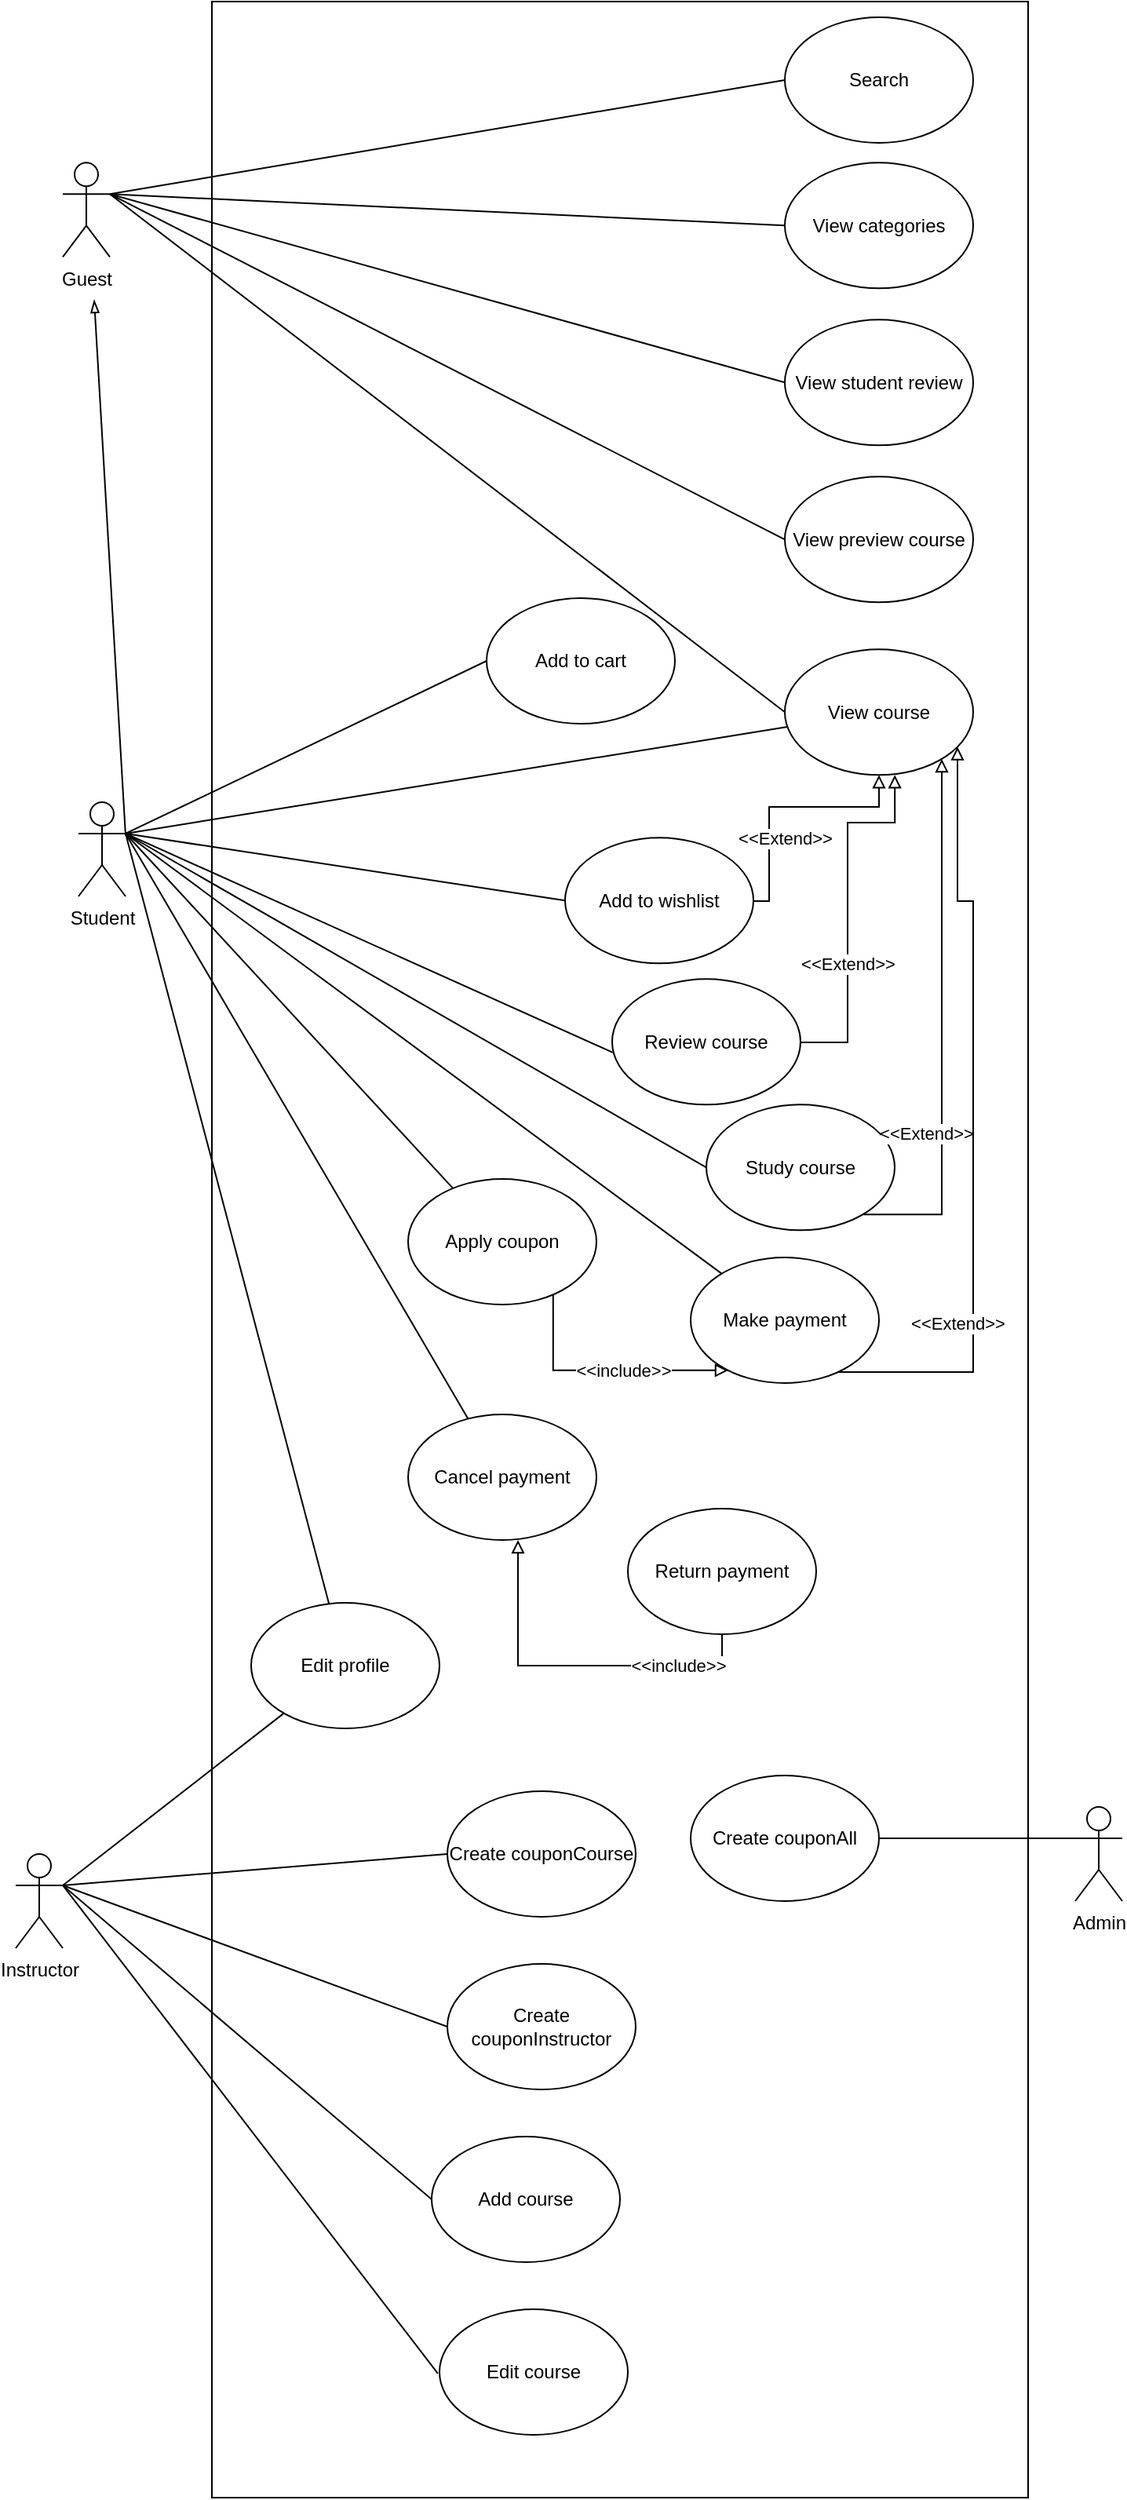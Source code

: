 <mxfile version="20.8.19" type="github">
  <diagram name="Page-1" id="NdD3XxwZcL9HfhGW4-kb">
    <mxGraphModel dx="1128" dy="850" grid="1" gridSize="10" guides="1" tooltips="1" connect="1" arrows="1" fold="1" page="1" pageScale="1" pageWidth="850" pageHeight="1100" math="0" shadow="0">
      <root>
        <mxCell id="0" />
        <mxCell id="1" parent="0" />
        <mxCell id="CaHp7utGRdH5ZOx2nv2D-84" value="" style="rounded=0;whiteSpace=wrap;html=1;fillColor=none;" parent="1" vertex="1">
          <mxGeometry x="230" y="20" width="520" height="1590" as="geometry" />
        </mxCell>
        <mxCell id="CaHp7utGRdH5ZOx2nv2D-1" value="Admin&lt;br&gt;" style="shape=umlActor;verticalLabelPosition=bottom;verticalAlign=top;html=1;outlineConnect=0;" parent="1" vertex="1">
          <mxGeometry x="780" y="1170" width="30" height="60" as="geometry" />
        </mxCell>
        <mxCell id="CaHp7utGRdH5ZOx2nv2D-2" value="Guest" style="shape=umlActor;verticalLabelPosition=bottom;verticalAlign=top;html=1;outlineConnect=0;" parent="1" vertex="1">
          <mxGeometry x="135" y="122.64" width="30" height="60" as="geometry" />
        </mxCell>
        <mxCell id="CaHp7utGRdH5ZOx2nv2D-3" value="Student" style="shape=umlActor;verticalLabelPosition=bottom;verticalAlign=top;html=1;outlineConnect=0;" parent="1" vertex="1">
          <mxGeometry x="145" y="530" width="30" height="60" as="geometry" />
        </mxCell>
        <mxCell id="CaHp7utGRdH5ZOx2nv2D-4" value="Instructor" style="shape=umlActor;verticalLabelPosition=bottom;verticalAlign=top;html=1;outlineConnect=0;" parent="1" vertex="1">
          <mxGeometry x="105" y="1200" width="30" height="60" as="geometry" />
        </mxCell>
        <mxCell id="CaHp7utGRdH5ZOx2nv2D-5" value="Search" style="ellipse;whiteSpace=wrap;html=1;" parent="1" vertex="1">
          <mxGeometry x="595" y="30" width="120" height="80" as="geometry" />
        </mxCell>
        <mxCell id="CaHp7utGRdH5ZOx2nv2D-6" value="View categories" style="ellipse;whiteSpace=wrap;html=1;" parent="1" vertex="1">
          <mxGeometry x="595" y="122.64" width="120" height="80" as="geometry" />
        </mxCell>
        <mxCell id="CaHp7utGRdH5ZOx2nv2D-8" value="View student review" style="ellipse;whiteSpace=wrap;html=1;" parent="1" vertex="1">
          <mxGeometry x="595" y="222.64" width="120" height="80" as="geometry" />
        </mxCell>
        <mxCell id="CaHp7utGRdH5ZOx2nv2D-9" value="View preview course" style="ellipse;whiteSpace=wrap;html=1;" parent="1" vertex="1">
          <mxGeometry x="595" y="322.64" width="120" height="80" as="geometry" />
        </mxCell>
        <mxCell id="CaHp7utGRdH5ZOx2nv2D-46" style="edgeStyle=orthogonalEdgeStyle;rounded=0;orthogonalLoop=1;jettySize=auto;html=1;exitX=0.5;exitY=1;exitDx=0;exitDy=0;endArrow=none;endFill=0;startArrow=block;startFill=0;" parent="1" source="CaHp7utGRdH5ZOx2nv2D-10" target="CaHp7utGRdH5ZOx2nv2D-13" edge="1">
          <mxGeometry relative="1" as="geometry">
            <mxPoint x="735" y="612.64" as="targetPoint" />
            <Array as="points">
              <mxPoint x="655" y="533" />
              <mxPoint x="585" y="533" />
              <mxPoint x="585" y="593" />
            </Array>
          </mxGeometry>
        </mxCell>
        <mxCell id="CaHp7utGRdH5ZOx2nv2D-47" value="&amp;lt;&amp;lt;Extend&amp;gt;&amp;gt;" style="edgeLabel;html=1;align=center;verticalAlign=middle;resizable=0;points=[];" parent="CaHp7utGRdH5ZOx2nv2D-46" vertex="1" connectable="0">
          <mxGeometry x="0.209" y="5" relative="1" as="geometry">
            <mxPoint x="5" y="13" as="offset" />
          </mxGeometry>
        </mxCell>
        <mxCell id="CaHp7utGRdH5ZOx2nv2D-10" value="View course" style="ellipse;whiteSpace=wrap;html=1;" parent="1" vertex="1">
          <mxGeometry x="595" y="432.64" width="120" height="80" as="geometry" />
        </mxCell>
        <mxCell id="CaHp7utGRdH5ZOx2nv2D-11" value="Add to cart" style="ellipse;whiteSpace=wrap;html=1;" parent="1" vertex="1">
          <mxGeometry x="405" y="400" width="120" height="80" as="geometry" />
        </mxCell>
        <mxCell id="CaHp7utGRdH5ZOx2nv2D-13" value="Add to wishlist" style="ellipse;whiteSpace=wrap;html=1;" parent="1" vertex="1">
          <mxGeometry x="455" y="552.64" width="120" height="80" as="geometry" />
        </mxCell>
        <mxCell id="CaHp7utGRdH5ZOx2nv2D-14" value="Review course" style="ellipse;whiteSpace=wrap;html=1;" parent="1" vertex="1">
          <mxGeometry x="485" y="642.64" width="120" height="80" as="geometry" />
        </mxCell>
        <mxCell id="CaHp7utGRdH5ZOx2nv2D-15" value="Study course" style="ellipse;whiteSpace=wrap;html=1;" parent="1" vertex="1">
          <mxGeometry x="545" y="722.64" width="120" height="80" as="geometry" />
        </mxCell>
        <mxCell id="CaHp7utGRdH5ZOx2nv2D-56" style="edgeStyle=orthogonalEdgeStyle;rounded=0;orthogonalLoop=1;jettySize=auto;html=1;startArrow=block;startFill=0;endArrow=none;endFill=0;exitX=0.2;exitY=0.899;exitDx=0;exitDy=0;exitPerimeter=0;" parent="1" source="CaHp7utGRdH5ZOx2nv2D-16" edge="1">
          <mxGeometry relative="1" as="geometry">
            <mxPoint x="534.984" y="879.424" as="sourcePoint" />
            <mxPoint x="447.41" y="828.852" as="targetPoint" />
            <Array as="points">
              <mxPoint x="447" y="892" />
            </Array>
          </mxGeometry>
        </mxCell>
        <mxCell id="CaHp7utGRdH5ZOx2nv2D-59" value="&amp;lt;&amp;lt;include&amp;gt;&amp;gt;" style="edgeLabel;html=1;align=center;verticalAlign=middle;resizable=0;points=[];" parent="CaHp7utGRdH5ZOx2nv2D-56" vertex="1" connectable="0">
          <mxGeometry x="0.722" y="1" relative="1" as="geometry">
            <mxPoint x="45" y="39" as="offset" />
          </mxGeometry>
        </mxCell>
        <mxCell id="CaHp7utGRdH5ZOx2nv2D-16" value="Make payment" style="ellipse;whiteSpace=wrap;html=1;" parent="1" vertex="1">
          <mxGeometry x="535" y="820" width="120" height="80" as="geometry" />
        </mxCell>
        <mxCell id="CaHp7utGRdH5ZOx2nv2D-17" value="Apply coupon" style="ellipse;whiteSpace=wrap;html=1;" parent="1" vertex="1">
          <mxGeometry x="355" y="770" width="120" height="80" as="geometry" />
        </mxCell>
        <mxCell id="CaHp7utGRdH5ZOx2nv2D-18" value="Cancel payment" style="ellipse;whiteSpace=wrap;html=1;" parent="1" vertex="1">
          <mxGeometry x="355" y="920" width="120" height="80" as="geometry" />
        </mxCell>
        <mxCell id="CaHp7utGRdH5ZOx2nv2D-19" value="Return payment" style="ellipse;whiteSpace=wrap;html=1;" parent="1" vertex="1">
          <mxGeometry x="495" y="980" width="120" height="80" as="geometry" />
        </mxCell>
        <mxCell id="CaHp7utGRdH5ZOx2nv2D-20" value="Create couponAll" style="ellipse;whiteSpace=wrap;html=1;" parent="1" vertex="1">
          <mxGeometry x="535" y="1150" width="120" height="80" as="geometry" />
        </mxCell>
        <mxCell id="CaHp7utGRdH5ZOx2nv2D-21" value="Create couponCourse" style="ellipse;whiteSpace=wrap;html=1;" parent="1" vertex="1">
          <mxGeometry x="380" y="1160" width="120" height="80" as="geometry" />
        </mxCell>
        <mxCell id="CaHp7utGRdH5ZOx2nv2D-22" value="Create couponInstructor" style="ellipse;whiteSpace=wrap;html=1;" parent="1" vertex="1">
          <mxGeometry x="380" y="1270" width="120" height="80" as="geometry" />
        </mxCell>
        <mxCell id="CaHp7utGRdH5ZOx2nv2D-23" value="Add course" style="ellipse;whiteSpace=wrap;html=1;" parent="1" vertex="1">
          <mxGeometry x="370" y="1380" width="120" height="80" as="geometry" />
        </mxCell>
        <mxCell id="CaHp7utGRdH5ZOx2nv2D-24" value="Edit profile" style="ellipse;whiteSpace=wrap;html=1;" parent="1" vertex="1">
          <mxGeometry x="255" y="1040" width="120" height="80" as="geometry" />
        </mxCell>
        <mxCell id="CaHp7utGRdH5ZOx2nv2D-25" value="Edit course" style="ellipse;whiteSpace=wrap;html=1;" parent="1" vertex="1">
          <mxGeometry x="375" y="1490" width="120" height="80" as="geometry" />
        </mxCell>
        <mxCell id="CaHp7utGRdH5ZOx2nv2D-30" value="" style="endArrow=none;html=1;rounded=0;exitX=1;exitY=0.333;exitDx=0;exitDy=0;exitPerimeter=0;" parent="1" source="CaHp7utGRdH5ZOx2nv2D-2" edge="1">
          <mxGeometry width="50" height="50" relative="1" as="geometry">
            <mxPoint x="365" y="152.64" as="sourcePoint" />
            <mxPoint x="595" y="70" as="targetPoint" />
          </mxGeometry>
        </mxCell>
        <mxCell id="CaHp7utGRdH5ZOx2nv2D-31" value="" style="endArrow=none;html=1;rounded=0;entryX=0;entryY=0.5;entryDx=0;entryDy=0;exitX=1;exitY=0.333;exitDx=0;exitDy=0;exitPerimeter=0;" parent="1" source="CaHp7utGRdH5ZOx2nv2D-2" target="CaHp7utGRdH5ZOx2nv2D-6" edge="1">
          <mxGeometry width="50" height="50" relative="1" as="geometry">
            <mxPoint x="245" y="140" as="sourcePoint" />
            <mxPoint x="575" y="102.64" as="targetPoint" />
          </mxGeometry>
        </mxCell>
        <mxCell id="CaHp7utGRdH5ZOx2nv2D-33" value="" style="endArrow=none;html=1;rounded=0;exitX=1;exitY=0.333;exitDx=0;exitDy=0;exitPerimeter=0;entryX=0;entryY=0.5;entryDx=0;entryDy=0;" parent="1" source="CaHp7utGRdH5ZOx2nv2D-2" target="CaHp7utGRdH5ZOx2nv2D-8" edge="1">
          <mxGeometry width="50" height="50" relative="1" as="geometry">
            <mxPoint x="525" y="152.64" as="sourcePoint" />
            <mxPoint x="575" y="102.64" as="targetPoint" />
          </mxGeometry>
        </mxCell>
        <mxCell id="CaHp7utGRdH5ZOx2nv2D-34" value="" style="endArrow=none;html=1;rounded=0;exitX=0;exitY=0.333;exitDx=0;exitDy=0;exitPerimeter=0;entryX=1;entryY=0.5;entryDx=0;entryDy=0;" parent="1" source="CaHp7utGRdH5ZOx2nv2D-1" target="CaHp7utGRdH5ZOx2nv2D-20" edge="1">
          <mxGeometry width="50" height="50" relative="1" as="geometry">
            <mxPoint x="570" y="832.64" as="sourcePoint" />
            <mxPoint x="620" y="782.64" as="targetPoint" />
          </mxGeometry>
        </mxCell>
        <mxCell id="CaHp7utGRdH5ZOx2nv2D-35" value="" style="endArrow=none;html=1;rounded=0;entryX=0;entryY=0.5;entryDx=0;entryDy=0;exitX=1;exitY=0.333;exitDx=0;exitDy=0;exitPerimeter=0;" parent="1" source="CaHp7utGRdH5ZOx2nv2D-2" target="CaHp7utGRdH5ZOx2nv2D-9" edge="1">
          <mxGeometry width="50" height="50" relative="1" as="geometry">
            <mxPoint x="165" y="150" as="sourcePoint" />
            <mxPoint x="725" y="272.64" as="targetPoint" />
          </mxGeometry>
        </mxCell>
        <mxCell id="CaHp7utGRdH5ZOx2nv2D-37" value="" style="endArrow=none;html=1;rounded=0;entryX=0;entryY=0.5;entryDx=0;entryDy=0;exitX=1;exitY=0.333;exitDx=0;exitDy=0;exitPerimeter=0;" parent="1" source="CaHp7utGRdH5ZOx2nv2D-2" target="CaHp7utGRdH5ZOx2nv2D-10" edge="1">
          <mxGeometry width="50" height="50" relative="1" as="geometry">
            <mxPoint x="165" y="140" as="sourcePoint" />
            <mxPoint x="725" y="272.64" as="targetPoint" />
          </mxGeometry>
        </mxCell>
        <mxCell id="CaHp7utGRdH5ZOx2nv2D-38" value="" style="endArrow=none;html=1;rounded=0;entryX=0;entryY=0.5;entryDx=0;entryDy=0;exitX=1;exitY=0.333;exitDx=0;exitDy=0;exitPerimeter=0;" parent="1" source="CaHp7utGRdH5ZOx2nv2D-3" target="CaHp7utGRdH5ZOx2nv2D-11" edge="1">
          <mxGeometry width="50" height="50" relative="1" as="geometry">
            <mxPoint x="345" y="592.64" as="sourcePoint" />
            <mxPoint x="725" y="532.64" as="targetPoint" />
          </mxGeometry>
        </mxCell>
        <mxCell id="CaHp7utGRdH5ZOx2nv2D-41" value="" style="endArrow=none;html=1;rounded=0;exitX=1;exitY=0.333;exitDx=0;exitDy=0;exitPerimeter=0;" parent="1" source="CaHp7utGRdH5ZOx2nv2D-3" target="CaHp7utGRdH5ZOx2nv2D-10" edge="1">
          <mxGeometry width="50" height="50" relative="1" as="geometry">
            <mxPoint x="675" y="502.64" as="sourcePoint" />
            <mxPoint x="725" y="452.64" as="targetPoint" />
          </mxGeometry>
        </mxCell>
        <mxCell id="CaHp7utGRdH5ZOx2nv2D-42" value="" style="endArrow=none;html=1;rounded=0;entryX=0;entryY=0.5;entryDx=0;entryDy=0;" parent="1" target="CaHp7utGRdH5ZOx2nv2D-13" edge="1">
          <mxGeometry width="50" height="50" relative="1" as="geometry">
            <mxPoint x="175" y="550" as="sourcePoint" />
            <mxPoint x="725" y="452.64" as="targetPoint" />
          </mxGeometry>
        </mxCell>
        <mxCell id="CaHp7utGRdH5ZOx2nv2D-43" value="" style="endArrow=none;html=1;rounded=0;exitX=1;exitY=0.333;exitDx=0;exitDy=0;exitPerimeter=0;entryX=0.003;entryY=0.585;entryDx=0;entryDy=0;entryPerimeter=0;" parent="1" source="CaHp7utGRdH5ZOx2nv2D-3" target="CaHp7utGRdH5ZOx2nv2D-14" edge="1">
          <mxGeometry width="50" height="50" relative="1" as="geometry">
            <mxPoint x="675" y="762.64" as="sourcePoint" />
            <mxPoint x="725" y="712.64" as="targetPoint" />
          </mxGeometry>
        </mxCell>
        <mxCell id="CaHp7utGRdH5ZOx2nv2D-44" value="" style="endArrow=none;html=1;rounded=0;entryX=0;entryY=0.5;entryDx=0;entryDy=0;" parent="1" target="CaHp7utGRdH5ZOx2nv2D-15" edge="1">
          <mxGeometry width="50" height="50" relative="1" as="geometry">
            <mxPoint x="175" y="550" as="sourcePoint" />
            <mxPoint x="725" y="712.64" as="targetPoint" />
          </mxGeometry>
        </mxCell>
        <mxCell id="CaHp7utGRdH5ZOx2nv2D-45" value="" style="endArrow=none;html=1;rounded=0;" parent="1" target="CaHp7utGRdH5ZOx2nv2D-16" edge="1">
          <mxGeometry width="50" height="50" relative="1" as="geometry">
            <mxPoint x="175" y="550" as="sourcePoint" />
            <mxPoint x="526.32" y="884.56" as="targetPoint" />
          </mxGeometry>
        </mxCell>
        <mxCell id="CaHp7utGRdH5ZOx2nv2D-48" style="edgeStyle=orthogonalEdgeStyle;rounded=0;orthogonalLoop=1;jettySize=auto;html=1;exitX=0.584;exitY=1;exitDx=0;exitDy=0;endArrow=none;endFill=0;exitPerimeter=0;startArrow=block;startFill=0;" parent="1" source="CaHp7utGRdH5ZOx2nv2D-10" target="CaHp7utGRdH5ZOx2nv2D-14" edge="1">
          <mxGeometry relative="1" as="geometry">
            <mxPoint x="695" y="662.64" as="targetPoint" />
            <mxPoint x="665" y="522.64" as="sourcePoint" />
            <Array as="points">
              <mxPoint x="665" y="543" />
              <mxPoint x="635" y="543" />
              <mxPoint x="635" y="683" />
            </Array>
          </mxGeometry>
        </mxCell>
        <mxCell id="CaHp7utGRdH5ZOx2nv2D-49" value="&amp;lt;&amp;lt;Extend&amp;gt;&amp;gt;" style="edgeLabel;html=1;align=center;verticalAlign=middle;resizable=0;points=[];" parent="CaHp7utGRdH5ZOx2nv2D-48" vertex="1" connectable="0">
          <mxGeometry x="0.209" y="5" relative="1" as="geometry">
            <mxPoint x="-5" y="11" as="offset" />
          </mxGeometry>
        </mxCell>
        <mxCell id="CaHp7utGRdH5ZOx2nv2D-50" style="edgeStyle=orthogonalEdgeStyle;rounded=0;orthogonalLoop=1;jettySize=auto;html=1;endArrow=none;endFill=0;startArrow=block;startFill=0;" parent="1" source="CaHp7utGRdH5ZOx2nv2D-10" edge="1">
          <mxGeometry relative="1" as="geometry">
            <mxPoint x="645" y="792.64" as="targetPoint" />
            <mxPoint x="705" y="533.64" as="sourcePoint" />
            <Array as="points">
              <mxPoint x="695" y="793" />
            </Array>
          </mxGeometry>
        </mxCell>
        <mxCell id="CaHp7utGRdH5ZOx2nv2D-51" value="&amp;lt;&amp;lt;Extend&amp;gt;&amp;gt;" style="edgeLabel;html=1;align=center;verticalAlign=middle;resizable=0;points=[];" parent="CaHp7utGRdH5ZOx2nv2D-50" vertex="1" connectable="0">
          <mxGeometry x="0.209" y="5" relative="1" as="geometry">
            <mxPoint x="-15" y="33" as="offset" />
          </mxGeometry>
        </mxCell>
        <mxCell id="CaHp7utGRdH5ZOx2nv2D-52" style="edgeStyle=orthogonalEdgeStyle;rounded=0;orthogonalLoop=1;jettySize=auto;html=1;endArrow=none;endFill=0;startArrow=block;startFill=0;" parent="1" source="CaHp7utGRdH5ZOx2nv2D-10" target="CaHp7utGRdH5ZOx2nv2D-16" edge="1">
          <mxGeometry relative="1" as="geometry">
            <mxPoint x="645" y="892.64" as="targetPoint" />
            <mxPoint x="685" y="520.64" as="sourcePoint" />
            <Array as="points">
              <mxPoint x="705" y="593" />
              <mxPoint x="715" y="593" />
              <mxPoint x="715" y="893" />
            </Array>
          </mxGeometry>
        </mxCell>
        <mxCell id="CaHp7utGRdH5ZOx2nv2D-53" value="&amp;lt;&amp;lt;Extend&amp;gt;&amp;gt;" style="edgeLabel;html=1;align=center;verticalAlign=middle;resizable=0;points=[];" parent="CaHp7utGRdH5ZOx2nv2D-52" vertex="1" connectable="0">
          <mxGeometry x="0.209" y="5" relative="1" as="geometry">
            <mxPoint x="-15" y="78" as="offset" />
          </mxGeometry>
        </mxCell>
        <mxCell id="CaHp7utGRdH5ZOx2nv2D-60" value="" style="endArrow=none;html=1;rounded=0;" parent="1" source="CaHp7utGRdH5ZOx2nv2D-17" edge="1">
          <mxGeometry width="50" height="50" relative="1" as="geometry">
            <mxPoint x="285" y="950" as="sourcePoint" />
            <mxPoint x="175" y="550" as="targetPoint" />
          </mxGeometry>
        </mxCell>
        <mxCell id="CaHp7utGRdH5ZOx2nv2D-61" value="" style="endArrow=none;html=1;rounded=0;" parent="1" source="CaHp7utGRdH5ZOx2nv2D-18" edge="1">
          <mxGeometry width="50" height="50" relative="1" as="geometry">
            <mxPoint x="195" y="790" as="sourcePoint" />
            <mxPoint x="175" y="550" as="targetPoint" />
          </mxGeometry>
        </mxCell>
        <mxCell id="CaHp7utGRdH5ZOx2nv2D-65" value="" style="endArrow=none;html=1;rounded=0;exitX=1;exitY=0.333;exitDx=0;exitDy=0;exitPerimeter=0;" parent="1" source="CaHp7utGRdH5ZOx2nv2D-4" target="CaHp7utGRdH5ZOx2nv2D-24" edge="1">
          <mxGeometry width="50" height="50" relative="1" as="geometry">
            <mxPoint x="375" y="860" as="sourcePoint" />
            <mxPoint x="425" y="810" as="targetPoint" />
          </mxGeometry>
        </mxCell>
        <mxCell id="CaHp7utGRdH5ZOx2nv2D-66" value="" style="endArrow=none;html=1;rounded=0;entryX=1;entryY=0.333;entryDx=0;entryDy=0;entryPerimeter=0;" parent="1" source="CaHp7utGRdH5ZOx2nv2D-24" target="CaHp7utGRdH5ZOx2nv2D-3" edge="1">
          <mxGeometry width="50" height="50" relative="1" as="geometry">
            <mxPoint x="375" y="860" as="sourcePoint" />
            <mxPoint x="325" y="590" as="targetPoint" />
          </mxGeometry>
        </mxCell>
        <mxCell id="CaHp7utGRdH5ZOx2nv2D-71" style="edgeStyle=orthogonalEdgeStyle;rounded=0;orthogonalLoop=1;jettySize=auto;html=1;entryX=0.5;entryY=1;entryDx=0;entryDy=0;startArrow=block;startFill=0;endArrow=none;endFill=0;" parent="1" target="CaHp7utGRdH5ZOx2nv2D-19" edge="1">
          <mxGeometry relative="1" as="geometry">
            <mxPoint x="425" y="1000" as="sourcePoint" />
            <mxPoint x="265" y="1050" as="targetPoint" />
            <Array as="points">
              <mxPoint x="425" y="1080" />
            </Array>
          </mxGeometry>
        </mxCell>
        <mxCell id="CaHp7utGRdH5ZOx2nv2D-72" value="&amp;lt;&amp;lt;include&amp;gt;&amp;gt;" style="edgeLabel;html=1;align=center;verticalAlign=middle;resizable=0;points=[];" parent="CaHp7utGRdH5ZOx2nv2D-71" vertex="1" connectable="0">
          <mxGeometry x="0.316" relative="1" as="geometry">
            <mxPoint x="30" as="offset" />
          </mxGeometry>
        </mxCell>
        <mxCell id="CaHp7utGRdH5ZOx2nv2D-73" value="" style="endArrow=none;html=1;rounded=0;entryX=1;entryY=0.333;entryDx=0;entryDy=0;entryPerimeter=0;exitX=0.033;exitY=0.637;exitDx=0;exitDy=0;exitPerimeter=0;" parent="1" target="CaHp7utGRdH5ZOx2nv2D-4" edge="1">
          <mxGeometry width="50" height="50" relative="1" as="geometry">
            <mxPoint x="373.96" y="1530.96" as="sourcePoint" />
            <mxPoint x="-100" y="1940" as="targetPoint" />
          </mxGeometry>
        </mxCell>
        <mxCell id="CaHp7utGRdH5ZOx2nv2D-74" value="" style="endArrow=none;html=1;rounded=0;exitX=0;exitY=0.5;exitDx=0;exitDy=0;" parent="1" source="CaHp7utGRdH5ZOx2nv2D-23" edge="1">
          <mxGeometry width="50" height="50" relative="1" as="geometry">
            <mxPoint x="-150" y="1780" as="sourcePoint" />
            <mxPoint x="135" y="1220" as="targetPoint" />
          </mxGeometry>
        </mxCell>
        <mxCell id="CaHp7utGRdH5ZOx2nv2D-75" value="" style="endArrow=none;html=1;rounded=0;exitX=0;exitY=0.5;exitDx=0;exitDy=0;entryX=1;entryY=0.333;entryDx=0;entryDy=0;entryPerimeter=0;" parent="1" source="CaHp7utGRdH5ZOx2nv2D-22" target="CaHp7utGRdH5ZOx2nv2D-4" edge="1">
          <mxGeometry width="50" height="50" relative="1" as="geometry">
            <mxPoint x="-150" y="1780" as="sourcePoint" />
            <mxPoint x="150" y="1580" as="targetPoint" />
          </mxGeometry>
        </mxCell>
        <mxCell id="CaHp7utGRdH5ZOx2nv2D-76" value="" style="endArrow=none;html=1;rounded=0;exitX=0;exitY=0.5;exitDx=0;exitDy=0;entryX=1;entryY=0.333;entryDx=0;entryDy=0;entryPerimeter=0;" parent="1" source="CaHp7utGRdH5ZOx2nv2D-21" target="CaHp7utGRdH5ZOx2nv2D-4" edge="1">
          <mxGeometry width="50" height="50" relative="1" as="geometry">
            <mxPoint x="-150" y="1780" as="sourcePoint" />
            <mxPoint x="80" y="1700" as="targetPoint" />
          </mxGeometry>
        </mxCell>
        <mxCell id="CaHp7utGRdH5ZOx2nv2D-77" value="" style="endArrow=blockThin;html=1;rounded=0;endFill=0;" parent="1" edge="1">
          <mxGeometry width="50" height="50" relative="1" as="geometry">
            <mxPoint x="175" y="551.28" as="sourcePoint" />
            <mxPoint x="155" y="210" as="targetPoint" />
          </mxGeometry>
        </mxCell>
      </root>
    </mxGraphModel>
  </diagram>
</mxfile>

